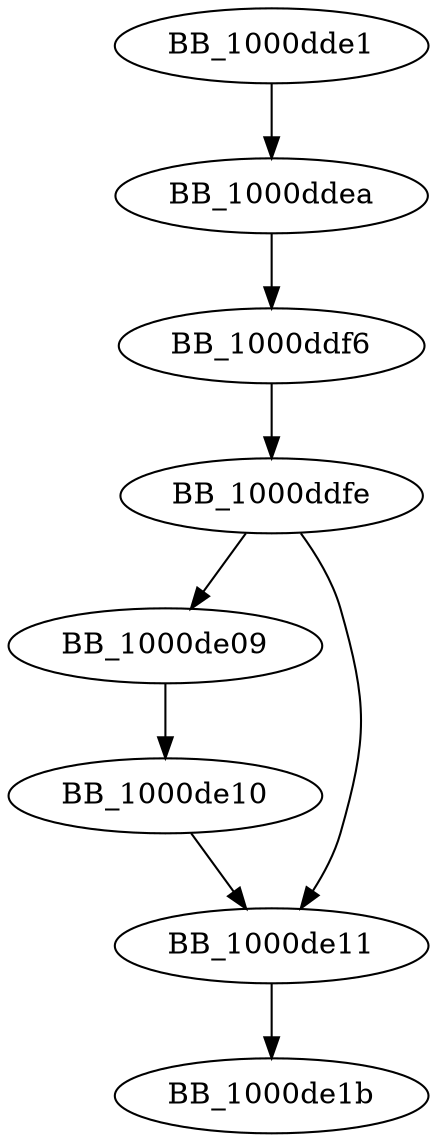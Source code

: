 DiGraph ___raise_securityfailure{
BB_1000dde1->BB_1000ddea
BB_1000ddea->BB_1000ddf6
BB_1000ddf6->BB_1000ddfe
BB_1000ddfe->BB_1000de09
BB_1000ddfe->BB_1000de11
BB_1000de09->BB_1000de10
BB_1000de10->BB_1000de11
BB_1000de11->BB_1000de1b
}
